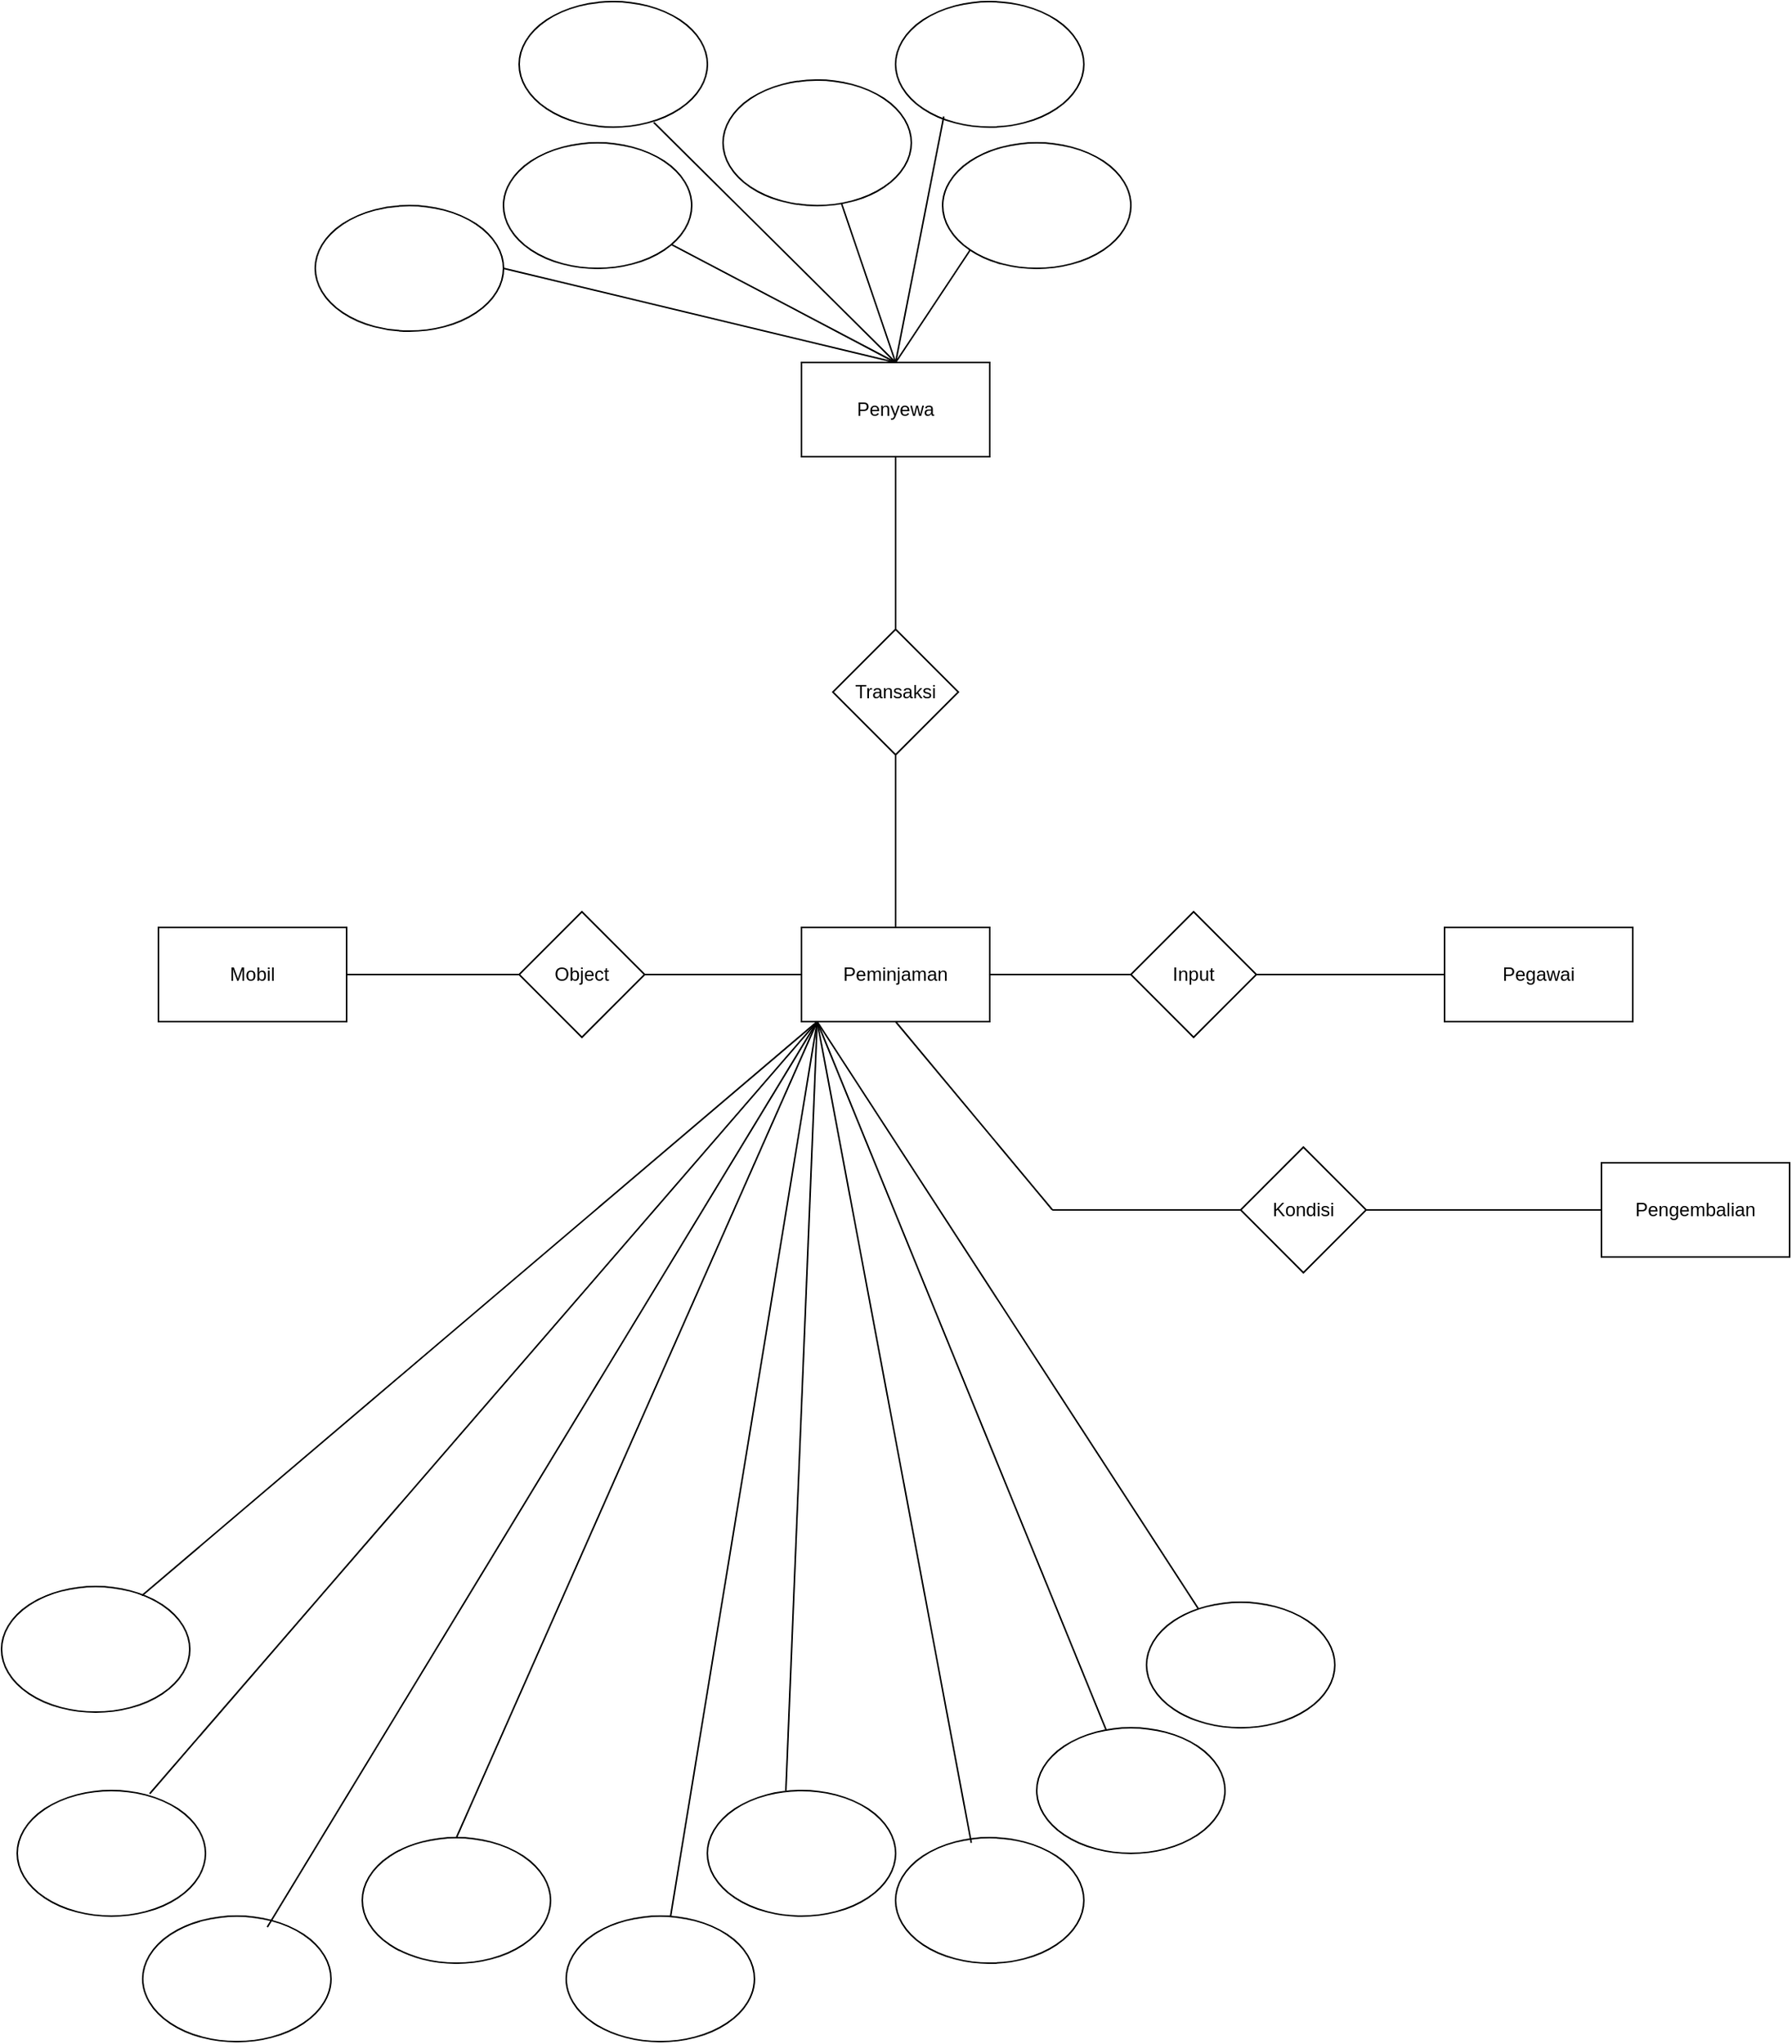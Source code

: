 <mxfile version="22.1.7" type="github">
  <diagram name="Page-1" id="AqJFMT8qziomGHxdq8DE">
    <mxGraphModel dx="2524" dy="902" grid="1" gridSize="10" guides="1" tooltips="1" connect="1" arrows="1" fold="1" page="1" pageScale="1" pageWidth="850" pageHeight="1100" math="0" shadow="0">
      <root>
        <mxCell id="0" />
        <mxCell id="1" parent="0" />
        <mxCell id="dXQy3A8ucDupWUE6QyBE-2" value="Penyewa" style="rounded=0;whiteSpace=wrap;html=1;" parent="1" vertex="1">
          <mxGeometry x="-280" y="400" width="120" height="60" as="geometry" />
        </mxCell>
        <mxCell id="dXQy3A8ucDupWUE6QyBE-3" value="Pegawai" style="rounded=0;whiteSpace=wrap;html=1;" parent="1" vertex="1">
          <mxGeometry x="130" y="760" width="120" height="60" as="geometry" />
        </mxCell>
        <mxCell id="dXQy3A8ucDupWUE6QyBE-4" value="Mobil" style="rounded=0;whiteSpace=wrap;html=1;" parent="1" vertex="1">
          <mxGeometry x="-690" y="760" width="120" height="60" as="geometry" />
        </mxCell>
        <mxCell id="dXQy3A8ucDupWUE6QyBE-5" value="Pengembalian" style="rounded=0;whiteSpace=wrap;html=1;" parent="1" vertex="1">
          <mxGeometry x="230" y="910" width="120" height="60" as="geometry" />
        </mxCell>
        <mxCell id="dXQy3A8ucDupWUE6QyBE-6" value="Peminjaman" style="rounded=0;whiteSpace=wrap;html=1;" parent="1" vertex="1">
          <mxGeometry x="-280" y="760" width="120" height="60" as="geometry" />
        </mxCell>
        <mxCell id="dXQy3A8ucDupWUE6QyBE-7" value="" style="endArrow=none;html=1;rounded=0;entryX=0.5;entryY=0;entryDx=0;entryDy=0;exitX=1;exitY=0.5;exitDx=0;exitDy=0;" parent="1" source="dXQy3A8ucDupWUE6QyBE-10" target="dXQy3A8ucDupWUE6QyBE-2" edge="1">
          <mxGeometry width="50" height="50" relative="1" as="geometry">
            <mxPoint x="-390" y="410" as="sourcePoint" />
            <mxPoint x="-50" y="510" as="targetPoint" />
          </mxGeometry>
        </mxCell>
        <mxCell id="dXQy3A8ucDupWUE6QyBE-8" value="" style="endArrow=none;html=1;rounded=0;exitX=0.5;exitY=0;exitDx=0;exitDy=0;" parent="1" source="dXQy3A8ucDupWUE6QyBE-11" edge="1">
          <mxGeometry width="50" height="50" relative="1" as="geometry">
            <mxPoint x="-100" y="560" as="sourcePoint" />
            <mxPoint x="-400" y="310" as="targetPoint" />
          </mxGeometry>
        </mxCell>
        <mxCell id="dXQy3A8ucDupWUE6QyBE-9" value="" style="ellipse;whiteSpace=wrap;html=1;" parent="1" vertex="1">
          <mxGeometry x="-190" y="260" width="120" height="80" as="geometry" />
        </mxCell>
        <mxCell id="dXQy3A8ucDupWUE6QyBE-10" value="" style="ellipse;whiteSpace=wrap;html=1;" parent="1" vertex="1">
          <mxGeometry x="-590" y="300" width="120" height="80" as="geometry" />
        </mxCell>
        <mxCell id="dXQy3A8ucDupWUE6QyBE-12" value="" style="ellipse;whiteSpace=wrap;html=1;" parent="1" vertex="1">
          <mxGeometry x="-220" y="170" width="120" height="80" as="geometry" />
        </mxCell>
        <mxCell id="dXQy3A8ucDupWUE6QyBE-13" value="" style="ellipse;whiteSpace=wrap;html=1;" parent="1" vertex="1">
          <mxGeometry x="-460" y="170" width="120" height="80" as="geometry" />
        </mxCell>
        <mxCell id="dXQy3A8ucDupWUE6QyBE-14" value="" style="ellipse;whiteSpace=wrap;html=1;" parent="1" vertex="1">
          <mxGeometry x="-330" y="220" width="120" height="80" as="geometry" />
        </mxCell>
        <mxCell id="dXQy3A8ucDupWUE6QyBE-15" value="" style="endArrow=none;html=1;rounded=0;exitX=0.715;exitY=0.962;exitDx=0;exitDy=0;exitPerimeter=0;entryX=0.5;entryY=0;entryDx=0;entryDy=0;" parent="1" source="dXQy3A8ucDupWUE6QyBE-13" target="dXQy3A8ucDupWUE6QyBE-2" edge="1">
          <mxGeometry width="50" height="50" relative="1" as="geometry">
            <mxPoint x="-100" y="560" as="sourcePoint" />
            <mxPoint x="-50" y="510" as="targetPoint" />
          </mxGeometry>
        </mxCell>
        <mxCell id="dXQy3A8ucDupWUE6QyBE-16" value="" style="endArrow=none;html=1;rounded=0;entryX=0.5;entryY=0;entryDx=0;entryDy=0;exitX=0.63;exitY=0.986;exitDx=0;exitDy=0;exitPerimeter=0;" parent="1" source="dXQy3A8ucDupWUE6QyBE-14" target="dXQy3A8ucDupWUE6QyBE-2" edge="1">
          <mxGeometry width="50" height="50" relative="1" as="geometry">
            <mxPoint x="-250" y="300" as="sourcePoint" />
            <mxPoint x="-230" y="400" as="targetPoint" />
          </mxGeometry>
        </mxCell>
        <mxCell id="dXQy3A8ucDupWUE6QyBE-17" value="" style="endArrow=none;html=1;rounded=0;exitX=0.256;exitY=0.916;exitDx=0;exitDy=0;exitPerimeter=0;entryX=0.5;entryY=0;entryDx=0;entryDy=0;" parent="1" source="dXQy3A8ucDupWUE6QyBE-12" target="dXQy3A8ucDupWUE6QyBE-2" edge="1">
          <mxGeometry width="50" height="50" relative="1" as="geometry">
            <mxPoint x="-364" y="267" as="sourcePoint" />
            <mxPoint x="-220" y="410" as="targetPoint" />
          </mxGeometry>
        </mxCell>
        <mxCell id="dXQy3A8ucDupWUE6QyBE-18" value="" style="endArrow=none;html=1;rounded=0;exitX=0;exitY=1;exitDx=0;exitDy=0;entryX=0.5;entryY=0;entryDx=0;entryDy=0;" parent="1" source="dXQy3A8ucDupWUE6QyBE-9" target="dXQy3A8ucDupWUE6QyBE-2" edge="1">
          <mxGeometry width="50" height="50" relative="1" as="geometry">
            <mxPoint x="-354" y="277" as="sourcePoint" />
            <mxPoint x="-210" y="420" as="targetPoint" />
          </mxGeometry>
        </mxCell>
        <mxCell id="dXQy3A8ucDupWUE6QyBE-20" value="Transaksi" style="rhombus;whiteSpace=wrap;html=1;" parent="1" vertex="1">
          <mxGeometry x="-260" y="570" width="80" height="80" as="geometry" />
        </mxCell>
        <mxCell id="dXQy3A8ucDupWUE6QyBE-24" value="" style="endArrow=none;html=1;rounded=0;entryX=0.5;entryY=1;entryDx=0;entryDy=0;" parent="1" edge="1">
          <mxGeometry width="50" height="50" relative="1" as="geometry">
            <mxPoint x="-220" y="760" as="sourcePoint" />
            <mxPoint x="-220" y="650" as="targetPoint" />
          </mxGeometry>
        </mxCell>
        <mxCell id="dXQy3A8ucDupWUE6QyBE-26" value="" style="endArrow=none;html=1;rounded=0;exitX=0.5;exitY=0;exitDx=0;exitDy=0;entryX=0.5;entryY=1;entryDx=0;entryDy=0;" parent="1" source="dXQy3A8ucDupWUE6QyBE-20" target="dXQy3A8ucDupWUE6QyBE-2" edge="1">
          <mxGeometry width="50" height="50" relative="1" as="geometry">
            <mxPoint x="400" y="600" as="sourcePoint" />
            <mxPoint x="450" y="550" as="targetPoint" />
          </mxGeometry>
        </mxCell>
        <mxCell id="dXQy3A8ucDupWUE6QyBE-27" value="" style="endArrow=none;html=1;rounded=0;exitX=1;exitY=0.5;exitDx=0;exitDy=0;" parent="1" source="dXQy3A8ucDupWUE6QyBE-51" target="dXQy3A8ucDupWUE6QyBE-3" edge="1">
          <mxGeometry width="50" height="50" relative="1" as="geometry">
            <mxPoint x="400" y="600" as="sourcePoint" />
            <mxPoint x="450" y="550" as="targetPoint" />
          </mxGeometry>
        </mxCell>
        <mxCell id="dXQy3A8ucDupWUE6QyBE-28" value="" style="endArrow=none;html=1;rounded=0;entryX=1;entryY=0.5;entryDx=0;entryDy=0;" parent="1" source="dXQy3A8ucDupWUE6QyBE-53" target="dXQy3A8ucDupWUE6QyBE-4" edge="1">
          <mxGeometry width="50" height="50" relative="1" as="geometry">
            <mxPoint x="-280" y="790" as="sourcePoint" />
            <mxPoint x="220" y="789" as="targetPoint" />
          </mxGeometry>
        </mxCell>
        <mxCell id="dXQy3A8ucDupWUE6QyBE-30" value="" style="ellipse;whiteSpace=wrap;html=1;" parent="1" vertex="1">
          <mxGeometry x="-220" y="1340" width="120" height="80" as="geometry" />
        </mxCell>
        <mxCell id="dXQy3A8ucDupWUE6QyBE-31" value="" style="ellipse;whiteSpace=wrap;html=1;" parent="1" vertex="1">
          <mxGeometry x="-700" y="1390" width="120" height="80" as="geometry" />
        </mxCell>
        <mxCell id="dXQy3A8ucDupWUE6QyBE-32" value="" style="ellipse;whiteSpace=wrap;html=1;" parent="1" vertex="1">
          <mxGeometry x="-780" y="1310" width="120" height="80" as="geometry" />
        </mxCell>
        <mxCell id="dXQy3A8ucDupWUE6QyBE-33" value="" style="ellipse;whiteSpace=wrap;html=1;" parent="1" vertex="1">
          <mxGeometry x="-340" y="1310" width="120" height="80" as="geometry" />
        </mxCell>
        <mxCell id="dXQy3A8ucDupWUE6QyBE-34" value="" style="ellipse;whiteSpace=wrap;html=1;" parent="1" vertex="1">
          <mxGeometry x="-560" y="1340" width="120" height="80" as="geometry" />
        </mxCell>
        <mxCell id="dXQy3A8ucDupWUE6QyBE-35" value="" style="ellipse;whiteSpace=wrap;html=1;" parent="1" vertex="1">
          <mxGeometry x="-430" y="1390" width="120" height="80" as="geometry" />
        </mxCell>
        <mxCell id="dXQy3A8ucDupWUE6QyBE-36" value="" style="ellipse;whiteSpace=wrap;html=1;" parent="1" vertex="1">
          <mxGeometry x="-130" y="1270" width="120" height="80" as="geometry" />
        </mxCell>
        <mxCell id="dXQy3A8ucDupWUE6QyBE-37" value="" style="ellipse;whiteSpace=wrap;html=1;" parent="1" vertex="1">
          <mxGeometry x="-790" y="1180" width="120" height="80" as="geometry" />
        </mxCell>
        <mxCell id="dXQy3A8ucDupWUE6QyBE-38" value="" style="ellipse;whiteSpace=wrap;html=1;" parent="1" vertex="1">
          <mxGeometry x="-60" y="1190" width="120" height="80" as="geometry" />
        </mxCell>
        <mxCell id="dXQy3A8ucDupWUE6QyBE-40" value="" style="endArrow=none;html=1;rounded=0;entryX=0;entryY=0.5;entryDx=0;entryDy=0;" parent="1" source="dXQy3A8ucDupWUE6QyBE-35" edge="1">
          <mxGeometry width="50" height="50" relative="1" as="geometry">
            <mxPoint x="410" y="630" as="sourcePoint" />
            <mxPoint x="-270" y="820" as="targetPoint" />
          </mxGeometry>
        </mxCell>
        <mxCell id="dXQy3A8ucDupWUE6QyBE-41" value="" style="endArrow=none;html=1;rounded=0;exitX=0;exitY=0.5;exitDx=0;exitDy=0;entryX=0.5;entryY=0;entryDx=0;entryDy=0;" parent="1" target="dXQy3A8ucDupWUE6QyBE-34" edge="1">
          <mxGeometry width="50" height="50" relative="1" as="geometry">
            <mxPoint x="-270" y="820" as="sourcePoint" />
            <mxPoint x="460" y="580" as="targetPoint" />
          </mxGeometry>
        </mxCell>
        <mxCell id="dXQy3A8ucDupWUE6QyBE-42" value="" style="endArrow=none;html=1;rounded=0;entryX=0;entryY=0.5;entryDx=0;entryDy=0;exitX=0.746;exitY=0.072;exitDx=0;exitDy=0;exitPerimeter=0;" parent="1" source="dXQy3A8ucDupWUE6QyBE-37" edge="1">
          <mxGeometry width="50" height="50" relative="1" as="geometry">
            <mxPoint x="-343" y="812" as="sourcePoint" />
            <mxPoint x="-270" y="820" as="targetPoint" />
          </mxGeometry>
        </mxCell>
        <mxCell id="dXQy3A8ucDupWUE6QyBE-43" value="" style="endArrow=none;html=1;rounded=0;entryX=0;entryY=0.5;entryDx=0;entryDy=0;exitX=0.662;exitY=0.087;exitDx=0;exitDy=0;exitPerimeter=0;" parent="1" source="dXQy3A8ucDupWUE6QyBE-31" edge="1">
          <mxGeometry width="50" height="50" relative="1" as="geometry">
            <mxPoint x="-333" y="822" as="sourcePoint" />
            <mxPoint x="-270" y="820" as="targetPoint" />
          </mxGeometry>
        </mxCell>
        <mxCell id="dXQy3A8ucDupWUE6QyBE-44" value="" style="endArrow=none;html=1;rounded=0;entryX=0.704;entryY=0.025;entryDx=0;entryDy=0;entryPerimeter=0;" parent="1" target="dXQy3A8ucDupWUE6QyBE-32" edge="1">
          <mxGeometry width="50" height="50" relative="1" as="geometry">
            <mxPoint x="-270" y="820" as="sourcePoint" />
            <mxPoint x="460" y="580" as="targetPoint" />
          </mxGeometry>
        </mxCell>
        <mxCell id="dXQy3A8ucDupWUE6QyBE-46" value="" style="endArrow=none;html=1;rounded=0;entryX=0.5;entryY=1;entryDx=0;entryDy=0;exitX=0.417;exitY=0;exitDx=0;exitDy=0;exitPerimeter=0;" parent="1" source="dXQy3A8ucDupWUE6QyBE-33" edge="1">
          <mxGeometry width="50" height="50" relative="1" as="geometry">
            <mxPoint x="-160" y="1220" as="sourcePoint" />
            <mxPoint x="-270" y="820" as="targetPoint" />
          </mxGeometry>
        </mxCell>
        <mxCell id="dXQy3A8ucDupWUE6QyBE-47" value="" style="endArrow=none;html=1;rounded=0;exitX=0.402;exitY=0.041;exitDx=0;exitDy=0;exitPerimeter=0;entryX=0.5;entryY=1;entryDx=0;entryDy=0;" parent="1" source="dXQy3A8ucDupWUE6QyBE-30" edge="1">
          <mxGeometry width="50" height="50" relative="1" as="geometry">
            <mxPoint x="-410" y="918" as="sourcePoint" />
            <mxPoint x="-270" y="820" as="targetPoint" />
          </mxGeometry>
        </mxCell>
        <mxCell id="dXQy3A8ucDupWUE6QyBE-48" value="" style="endArrow=none;html=1;rounded=0;" parent="1" source="dXQy3A8ucDupWUE6QyBE-36" edge="1">
          <mxGeometry width="50" height="50" relative="1" as="geometry">
            <mxPoint x="50" y="1240" as="sourcePoint" />
            <mxPoint x="-270" y="820" as="targetPoint" />
          </mxGeometry>
        </mxCell>
        <mxCell id="dXQy3A8ucDupWUE6QyBE-49" value="" style="endArrow=none;html=1;rounded=0;entryX=0.277;entryY=0.056;entryDx=0;entryDy=0;entryPerimeter=0;exitX=0.5;exitY=1;exitDx=0;exitDy=0;" parent="1" target="dXQy3A8ucDupWUE6QyBE-38" edge="1">
          <mxGeometry width="50" height="50" relative="1" as="geometry">
            <mxPoint x="-270" y="820" as="sourcePoint" />
            <mxPoint x="90" y="910" as="targetPoint" />
          </mxGeometry>
        </mxCell>
        <mxCell id="dXQy3A8ucDupWUE6QyBE-50" value="" style="endArrow=none;html=1;rounded=0;exitX=0.5;exitY=0;exitDx=0;exitDy=0;" parent="1" source="dXQy3A8ucDupWUE6QyBE-2" target="dXQy3A8ucDupWUE6QyBE-11" edge="1">
          <mxGeometry width="50" height="50" relative="1" as="geometry">
            <mxPoint x="-220" y="400" as="sourcePoint" />
            <mxPoint x="-400" y="310" as="targetPoint" />
          </mxGeometry>
        </mxCell>
        <mxCell id="dXQy3A8ucDupWUE6QyBE-11" value="" style="ellipse;whiteSpace=wrap;html=1;" parent="1" vertex="1">
          <mxGeometry x="-470" y="260" width="120" height="80" as="geometry" />
        </mxCell>
        <mxCell id="dXQy3A8ucDupWUE6QyBE-52" value="" style="endArrow=none;html=1;rounded=0;exitX=1;exitY=0.5;exitDx=0;exitDy=0;" parent="1" source="dXQy3A8ucDupWUE6QyBE-6" target="dXQy3A8ucDupWUE6QyBE-51" edge="1">
          <mxGeometry width="50" height="50" relative="1" as="geometry">
            <mxPoint x="-160" y="790" as="sourcePoint" />
            <mxPoint x="110" y="798" as="targetPoint" />
          </mxGeometry>
        </mxCell>
        <mxCell id="dXQy3A8ucDupWUE6QyBE-51" value="Input" style="rhombus;whiteSpace=wrap;html=1;" parent="1" vertex="1">
          <mxGeometry x="-70" y="750" width="80" height="80" as="geometry" />
        </mxCell>
        <mxCell id="dXQy3A8ucDupWUE6QyBE-54" value="" style="endArrow=none;html=1;rounded=0;entryX=1;entryY=0.5;entryDx=0;entryDy=0;" parent="1" target="dXQy3A8ucDupWUE6QyBE-53" edge="1">
          <mxGeometry width="50" height="50" relative="1" as="geometry">
            <mxPoint x="-280" y="790" as="sourcePoint" />
            <mxPoint x="-570" y="790" as="targetPoint" />
          </mxGeometry>
        </mxCell>
        <mxCell id="dXQy3A8ucDupWUE6QyBE-53" value="Object" style="rhombus;whiteSpace=wrap;html=1;" parent="1" vertex="1">
          <mxGeometry x="-460" y="750" width="80" height="80" as="geometry" />
        </mxCell>
        <mxCell id="dXQy3A8ucDupWUE6QyBE-55" value="" style="endArrow=none;html=1;rounded=0;exitX=1;exitY=0.5;exitDx=0;exitDy=0;entryX=0;entryY=0.5;entryDx=0;entryDy=0;" parent="1" source="dXQy3A8ucDupWUE6QyBE-56" target="dXQy3A8ucDupWUE6QyBE-5" edge="1">
          <mxGeometry width="50" height="50" relative="1" as="geometry">
            <mxPoint x="-220" y="1130" as="sourcePoint" />
            <mxPoint x="220" y="960" as="targetPoint" />
          </mxGeometry>
        </mxCell>
        <mxCell id="dXQy3A8ucDupWUE6QyBE-57" value="" style="endArrow=none;html=1;rounded=0;exitX=0.5;exitY=1;exitDx=0;exitDy=0;" parent="1" source="dXQy3A8ucDupWUE6QyBE-6" edge="1">
          <mxGeometry width="50" height="50" relative="1" as="geometry">
            <mxPoint x="-190" y="760" as="sourcePoint" />
            <mxPoint x="-120" y="940" as="targetPoint" />
          </mxGeometry>
        </mxCell>
        <mxCell id="dXQy3A8ucDupWUE6QyBE-56" value="Kondisi" style="rhombus;whiteSpace=wrap;html=1;" parent="1" vertex="1">
          <mxGeometry y="900" width="80" height="80" as="geometry" />
        </mxCell>
        <mxCell id="D2mUHTUnkEmAmTpOnCjl-1" value="" style="endArrow=none;html=1;rounded=0;entryX=0;entryY=0.5;entryDx=0;entryDy=0;" edge="1" parent="1" target="dXQy3A8ucDupWUE6QyBE-56">
          <mxGeometry width="50" height="50" relative="1" as="geometry">
            <mxPoint x="-120" y="940" as="sourcePoint" />
            <mxPoint y="960" as="targetPoint" />
          </mxGeometry>
        </mxCell>
      </root>
    </mxGraphModel>
  </diagram>
</mxfile>
